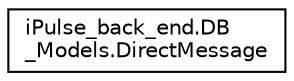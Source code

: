 digraph "Graphical Class Hierarchy"
{
 // LATEX_PDF_SIZE
  edge [fontname="Helvetica",fontsize="10",labelfontname="Helvetica",labelfontsize="10"];
  node [fontname="Helvetica",fontsize="10",shape=record];
  rankdir="LR";
  Node0 [label="iPulse_back_end.DB\l_Models.DirectMessage",height=0.2,width=0.4,color="black", fillcolor="white", style="filled",URL="$classiPulse__back__end_1_1DB__Models_1_1DirectMessage.html",tooltip=" "];
}

